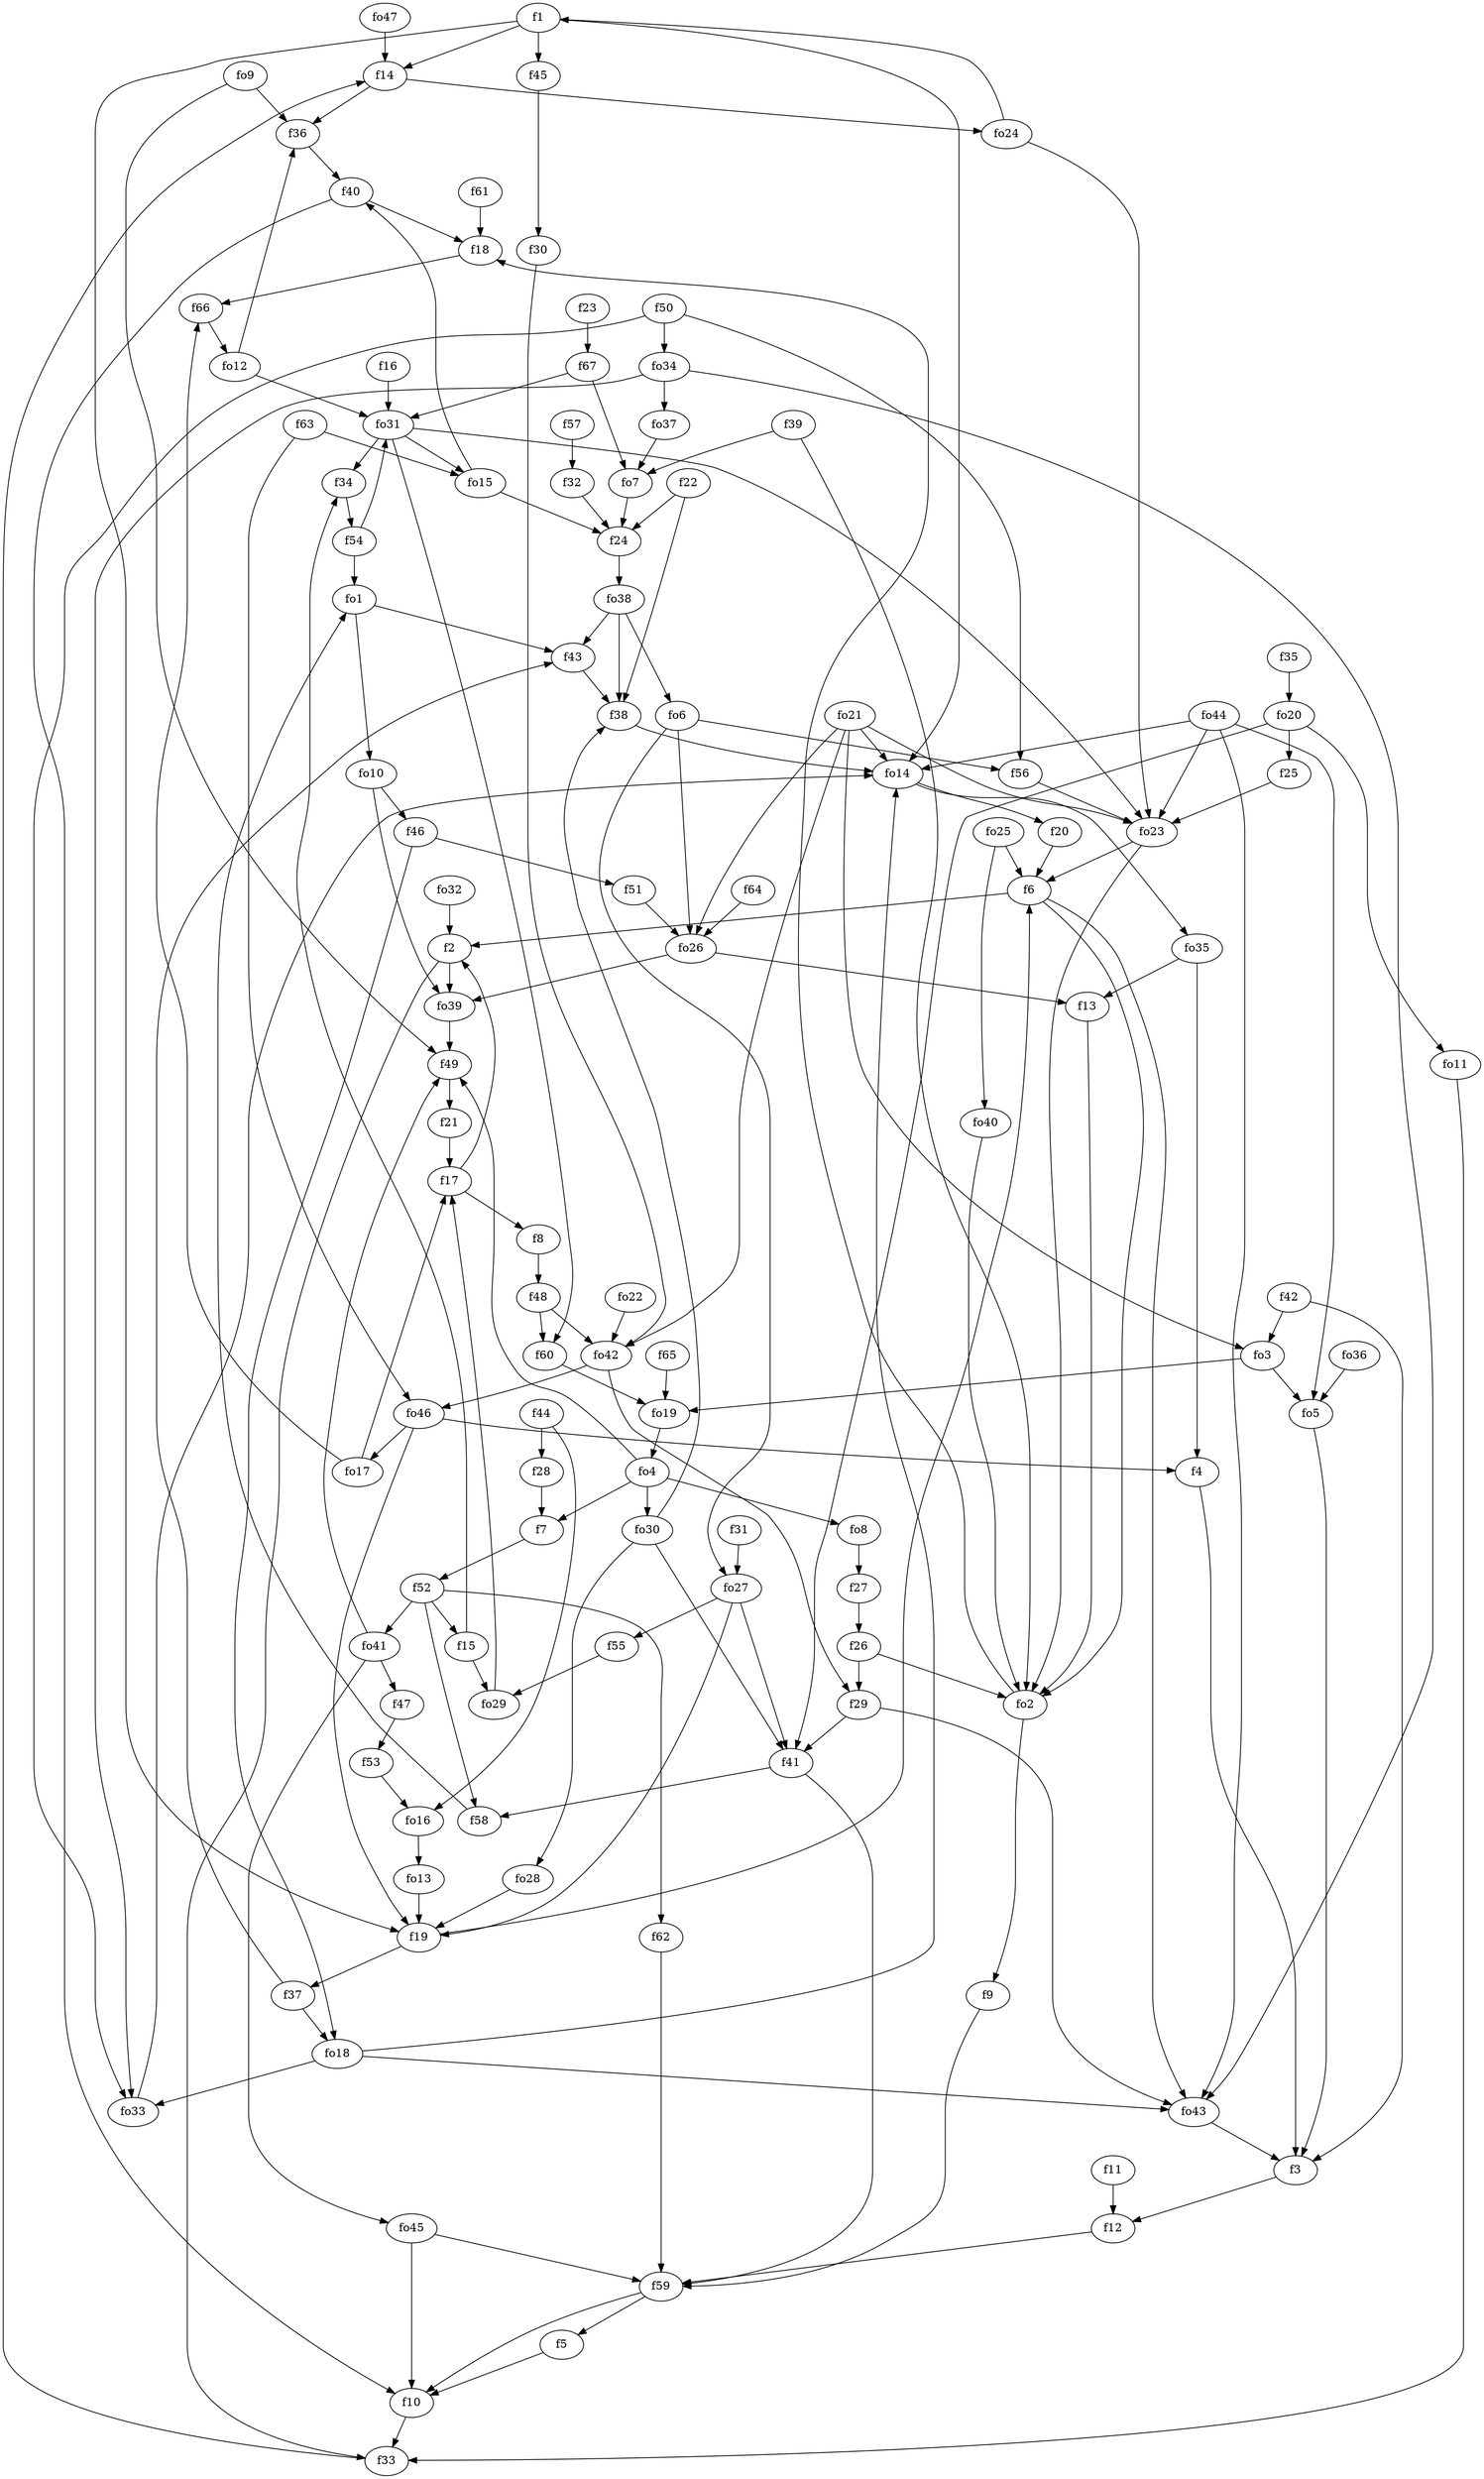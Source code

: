 strict digraph  {
f1;
f2;
f3;
f4;
f5;
f6;
f7;
f8;
f9;
f10;
f11;
f12;
f13;
f14;
f15;
f16;
f17;
f18;
f19;
f20;
f21;
f22;
f23;
f24;
f25;
f26;
f27;
f28;
f29;
f30;
f31;
f32;
f33;
f34;
f35;
f36;
f37;
f38;
f39;
f40;
f41;
f42;
f43;
f44;
f45;
f46;
f47;
f48;
f49;
f50;
f51;
f52;
f53;
f54;
f55;
f56;
f57;
f58;
f59;
f60;
f61;
f62;
f63;
f64;
f65;
f66;
f67;
fo1;
fo2;
fo3;
fo4;
fo5;
fo6;
fo7;
fo8;
fo9;
fo10;
fo11;
fo12;
fo13;
fo14;
fo15;
fo16;
fo17;
fo18;
fo19;
fo20;
fo21;
fo22;
fo23;
fo24;
fo25;
fo26;
fo27;
fo28;
fo29;
fo30;
fo31;
fo32;
fo33;
fo34;
fo35;
fo36;
fo37;
fo38;
fo39;
fo40;
fo41;
fo42;
fo43;
fo44;
fo45;
fo46;
fo47;
f1 -> f19  [weight=2];
f1 -> f45  [weight=2];
f1 -> fo14  [weight=2];
f1 -> f14  [weight=2];
f2 -> fo39  [weight=2];
f2 -> f33  [weight=2];
f3 -> f12  [weight=2];
f4 -> f3  [weight=2];
f5 -> f10  [weight=2];
f6 -> fo43  [weight=2];
f6 -> f2  [weight=2];
f6 -> fo2  [weight=2];
f7 -> f52  [weight=2];
f8 -> f48  [weight=2];
f9 -> f59  [weight=2];
f10 -> f33  [weight=2];
f11 -> f12  [weight=2];
f12 -> f59  [weight=2];
f13 -> fo2  [weight=2];
f14 -> fo24  [weight=2];
f14 -> f36  [weight=2];
f15 -> f34  [weight=2];
f15 -> fo29  [weight=2];
f16 -> fo31  [weight=2];
f17 -> f8  [weight=2];
f17 -> f2  [weight=2];
f18 -> f66  [weight=2];
f19 -> f6  [weight=2];
f19 -> f37  [weight=2];
f20 -> f6  [weight=2];
f21 -> f17  [weight=2];
f22 -> f24  [weight=2];
f22 -> f38  [weight=2];
f23 -> f67  [weight=2];
f24 -> fo38  [weight=2];
f25 -> fo23  [weight=2];
f26 -> f29  [weight=2];
f26 -> fo2  [weight=2];
f27 -> f26  [weight=2];
f28 -> f7  [weight=2];
f29 -> fo43  [weight=2];
f29 -> f41  [weight=2];
f30 -> fo42  [weight=2];
f31 -> fo27  [weight=2];
f32 -> f24  [weight=2];
f33 -> f14  [weight=2];
f34 -> f54  [weight=2];
f35 -> fo20  [weight=2];
f36 -> f40  [weight=2];
f37 -> f43  [weight=2];
f37 -> fo18  [weight=2];
f38 -> fo14  [weight=2];
f39 -> fo7  [weight=2];
f39 -> fo2  [weight=2];
f40 -> f18  [weight=2];
f40 -> f10  [weight=2];
f41 -> f58  [weight=2];
f41 -> f59  [weight=2];
f42 -> f3  [weight=2];
f42 -> fo3  [weight=2];
f43 -> f38  [weight=2];
f44 -> f28  [weight=2];
f44 -> fo16  [weight=2];
f45 -> f30  [weight=2];
f46 -> f51  [weight=2];
f46 -> fo18  [weight=2];
f47 -> f53  [weight=2];
f48 -> fo42  [weight=2];
f48 -> f60  [weight=2];
f49 -> f21  [weight=2];
f50 -> fo34  [weight=2];
f50 -> f56  [weight=2];
f50 -> fo33  [weight=2];
f51 -> fo26  [weight=2];
f52 -> fo41  [weight=2];
f52 -> f15  [weight=2];
f52 -> f62  [weight=2];
f52 -> f58  [weight=2];
f53 -> fo16  [weight=2];
f54 -> fo31  [weight=2];
f54 -> fo1  [weight=2];
f55 -> fo29  [weight=2];
f56 -> fo23  [weight=2];
f57 -> f32  [weight=2];
f58 -> fo1  [weight=2];
f59 -> f10  [weight=2];
f59 -> f5  [weight=2];
f60 -> fo19  [weight=2];
f61 -> f18  [weight=2];
f62 -> f59  [weight=2];
f63 -> fo46  [weight=2];
f63 -> fo15  [weight=2];
f64 -> fo26  [weight=2];
f65 -> fo19  [weight=2];
f66 -> fo12  [weight=2];
f67 -> fo7  [weight=2];
f67 -> fo31  [weight=2];
fo1 -> f43  [weight=2];
fo1 -> fo10  [weight=2];
fo2 -> f18  [weight=2];
fo2 -> f9  [weight=2];
fo3 -> fo19  [weight=2];
fo3 -> fo5  [weight=2];
fo4 -> fo30  [weight=2];
fo4 -> f49  [weight=2];
fo4 -> fo8  [weight=2];
fo4 -> f7  [weight=2];
fo5 -> f3  [weight=2];
fo6 -> fo26  [weight=2];
fo6 -> f56  [weight=2];
fo6 -> fo27  [weight=2];
fo7 -> f24  [weight=2];
fo8 -> f27  [weight=2];
fo9 -> f49  [weight=2];
fo9 -> f36  [weight=2];
fo10 -> f46  [weight=2];
fo10 -> fo39  [weight=2];
fo11 -> f33  [weight=2];
fo12 -> f36  [weight=2];
fo12 -> fo31  [weight=2];
fo13 -> f19  [weight=2];
fo14 -> f20  [weight=2];
fo14 -> fo35  [weight=2];
fo15 -> f40  [weight=2];
fo15 -> f24  [weight=2];
fo16 -> fo13  [weight=2];
fo17 -> f66  [weight=2];
fo17 -> f17  [weight=2];
fo18 -> fo33  [weight=2];
fo18 -> fo14  [weight=2];
fo18 -> fo43  [weight=2];
fo19 -> fo4  [weight=2];
fo20 -> f25  [weight=2];
fo20 -> f41  [weight=2];
fo20 -> fo11  [weight=2];
fo21 -> fo23  [weight=2];
fo21 -> fo42  [weight=2];
fo21 -> fo26  [weight=2];
fo21 -> fo14  [weight=2];
fo21 -> fo3  [weight=2];
fo22 -> fo42  [weight=2];
fo23 -> fo2  [weight=2];
fo23 -> f6  [weight=2];
fo24 -> f1  [weight=2];
fo24 -> fo23  [weight=2];
fo25 -> f6  [weight=2];
fo25 -> fo40  [weight=2];
fo26 -> f13  [weight=2];
fo26 -> fo39  [weight=2];
fo27 -> f55  [weight=2];
fo27 -> f19  [weight=2];
fo27 -> f41  [weight=2];
fo28 -> f19  [weight=2];
fo29 -> f17  [weight=2];
fo30 -> f41  [weight=2];
fo30 -> fo28  [weight=2];
fo30 -> f38  [weight=2];
fo31 -> f34  [weight=2];
fo31 -> fo23  [weight=2];
fo31 -> f60  [weight=2];
fo31 -> fo15  [weight=2];
fo32 -> f2  [weight=2];
fo33 -> fo14  [weight=2];
fo34 -> fo37  [weight=2];
fo34 -> fo43  [weight=2];
fo34 -> fo33  [weight=2];
fo35 -> f4  [weight=2];
fo35 -> f13  [weight=2];
fo36 -> fo5  [weight=2];
fo37 -> fo7  [weight=2];
fo38 -> f38  [weight=2];
fo38 -> fo6  [weight=2];
fo38 -> f43  [weight=2];
fo39 -> f49  [weight=2];
fo40 -> fo2  [weight=2];
fo41 -> f49  [weight=2];
fo41 -> f47  [weight=2];
fo41 -> fo45  [weight=2];
fo42 -> fo46  [weight=2];
fo42 -> f29  [weight=2];
fo43 -> f3  [weight=2];
fo44 -> fo43  [weight=2];
fo44 -> fo14  [weight=2];
fo44 -> fo23  [weight=2];
fo44 -> fo5  [weight=2];
fo45 -> f59  [weight=2];
fo45 -> f10  [weight=2];
fo46 -> f19  [weight=2];
fo46 -> fo17  [weight=2];
fo46 -> f4  [weight=2];
fo47 -> f14  [weight=2];
}
